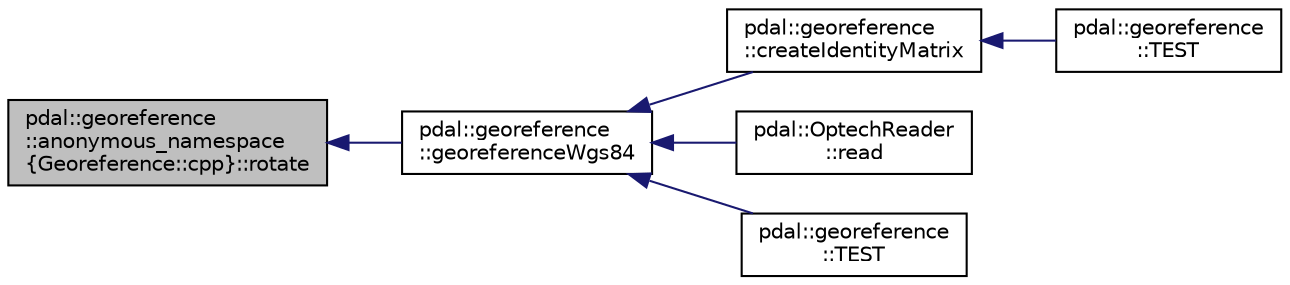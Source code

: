 digraph "pdal::georeference::anonymous_namespace{Georeference::cpp}::rotate"
{
  edge [fontname="Helvetica",fontsize="10",labelfontname="Helvetica",labelfontsize="10"];
  node [fontname="Helvetica",fontsize="10",shape=record];
  rankdir="LR";
  Node1 [label="pdal::georeference\l::anonymous_namespace\l\{Georeference::cpp\}::rotate",height=0.2,width=0.4,color="black", fillcolor="grey75", style="filled", fontcolor="black"];
  Node1 -> Node2 [dir="back",color="midnightblue",fontsize="10",style="solid",fontname="Helvetica"];
  Node2 [label="pdal::georeference\l::georeferenceWgs84",height=0.2,width=0.4,color="black", fillcolor="white", style="filled",URL="$namespacepdal_1_1georeference.html#a2b566c71200350d9b85725c40eb5f8fa"];
  Node2 -> Node3 [dir="back",color="midnightblue",fontsize="10",style="solid",fontname="Helvetica"];
  Node3 [label="pdal::georeference\l::createIdentityMatrix",height=0.2,width=0.4,color="black", fillcolor="white", style="filled",URL="$namespacepdal_1_1georeference.html#a84094e4564a50476a3e5cd1506d4c422"];
  Node3 -> Node4 [dir="back",color="midnightblue",fontsize="10",style="solid",fontname="Helvetica"];
  Node4 [label="pdal::georeference\l::TEST",height=0.2,width=0.4,color="black", fillcolor="white", style="filled",URL="$namespacepdal_1_1georeference.html#a5d9890cc5cf56263c8627857b8273f28"];
  Node2 -> Node5 [dir="back",color="midnightblue",fontsize="10",style="solid",fontname="Helvetica"];
  Node5 [label="pdal::OptechReader\l::read",height=0.2,width=0.4,color="black", fillcolor="white", style="filled",URL="$classpdal_1_1OptechReader.html#ade8d12a284f4bc766e32852979462aec"];
  Node2 -> Node6 [dir="back",color="midnightblue",fontsize="10",style="solid",fontname="Helvetica"];
  Node6 [label="pdal::georeference\l::TEST",height=0.2,width=0.4,color="black", fillcolor="white", style="filled",URL="$namespacepdal_1_1georeference.html#ac6fcaefc645591d09008a4982e904c84"];
}
